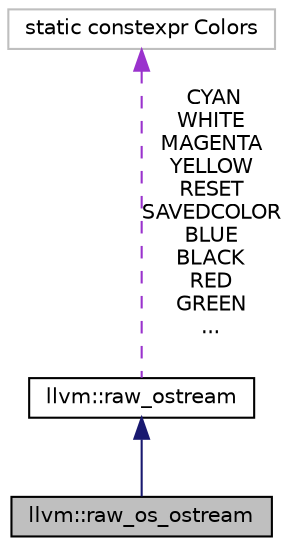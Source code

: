 digraph "llvm::raw_os_ostream"
{
 // LATEX_PDF_SIZE
  bgcolor="transparent";
  edge [fontname="Helvetica",fontsize="10",labelfontname="Helvetica",labelfontsize="10"];
  node [fontname="Helvetica",fontsize="10",shape=record];
  Node1 [label="llvm::raw_os_ostream",height=0.2,width=0.4,color="black", fillcolor="grey75", style="filled", fontcolor="black",tooltip="raw_os_ostream - A raw_ostream that writes to an std::ostream."];
  Node2 -> Node1 [dir="back",color="midnightblue",fontsize="10",style="solid",fontname="Helvetica"];
  Node2 [label="llvm::raw_ostream",height=0.2,width=0.4,color="black",URL="$classllvm_1_1raw__ostream.html",tooltip="This class implements an extremely fast bulk output stream that can only output to a stream."];
  Node3 -> Node2 [dir="back",color="darkorchid3",fontsize="10",style="dashed",label=" CYAN\nWHITE\nMAGENTA\nYELLOW\nRESET\nSAVEDCOLOR\nBLUE\nBLACK\nRED\nGREEN\n..." ,fontname="Helvetica"];
  Node3 [label="static constexpr Colors",height=0.2,width=0.4,color="grey75",tooltip=" "];
}
